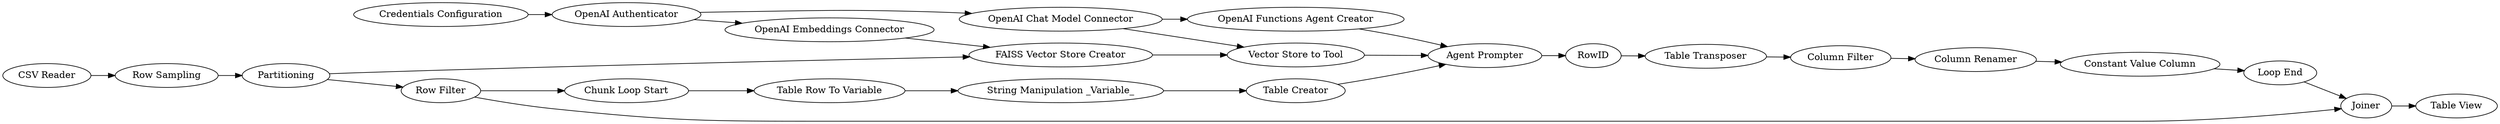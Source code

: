 digraph {
	1809 -> 1808
	145 -> 171
	106 -> 176
	1808 -> 1810
	82 -> 106
	1803 -> 1804
	137 -> 145
	176 -> 178
	1805 -> 1814
	1810 -> 1805
	1802 -> 1803
	447 -> 1812
	1806 -> 1807
	1812 -> 1814
	16 -> 1816
	1814 -> 1815
	1812 -> 1802
	179 -> 177
	178 -> 177
	1816 -> 447
	171 -> 177
	177 -> 1806
	1807 -> 1809
	1804 -> 179
	447 -> 145
	176 -> 171
	106 -> 137
	1806 [label=RowID]
	1815 [label="Table View"]
	145 [label="FAISS Vector Store Creator"]
	1812 [label="Row Filter"]
	1804 [label="String Manipulation _Variable_"]
	1809 [label="Column Filter"]
	137 [label="OpenAI Embeddings Connector"]
	177 [label="Agent Prompter"]
	171 [label="Vector Store to Tool"]
	16 [label="CSV Reader"]
	1802 [label="Chunk Loop Start"]
	1810 [label="Constant Value Column"]
	178 [label="OpenAI Functions Agent Creator"]
	176 [label="OpenAI Chat Model Connector"]
	1803 [label="Table Row To Variable"]
	106 [label="OpenAI Authenticator"]
	179 [label="Table Creator"]
	1808 [label="Column Renamer"]
	1807 [label="Table Transposer"]
	82 [label="Credentials Configuration"]
	447 [label=Partitioning]
	1816 [label="Row Sampling"]
	1805 [label="Loop End"]
	1814 [label=Joiner]
	rankdir=LR
}
